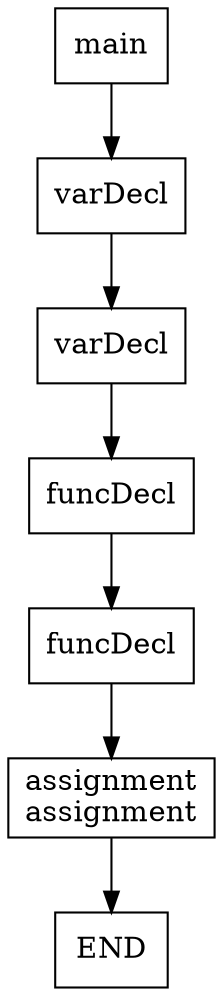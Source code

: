digraph test015 {
node [shape=box]
295[label="main"]
295 -> 296
296[label="varDecl"]
296 -> 298
298[label="varDecl"]
298 -> 300
300[label="funcDecl"]
300 -> 318
318[label="funcDecl"]
318 -> 333
333[label="assignment
assignment"]
333 -> 335
335[label="END"]
}
